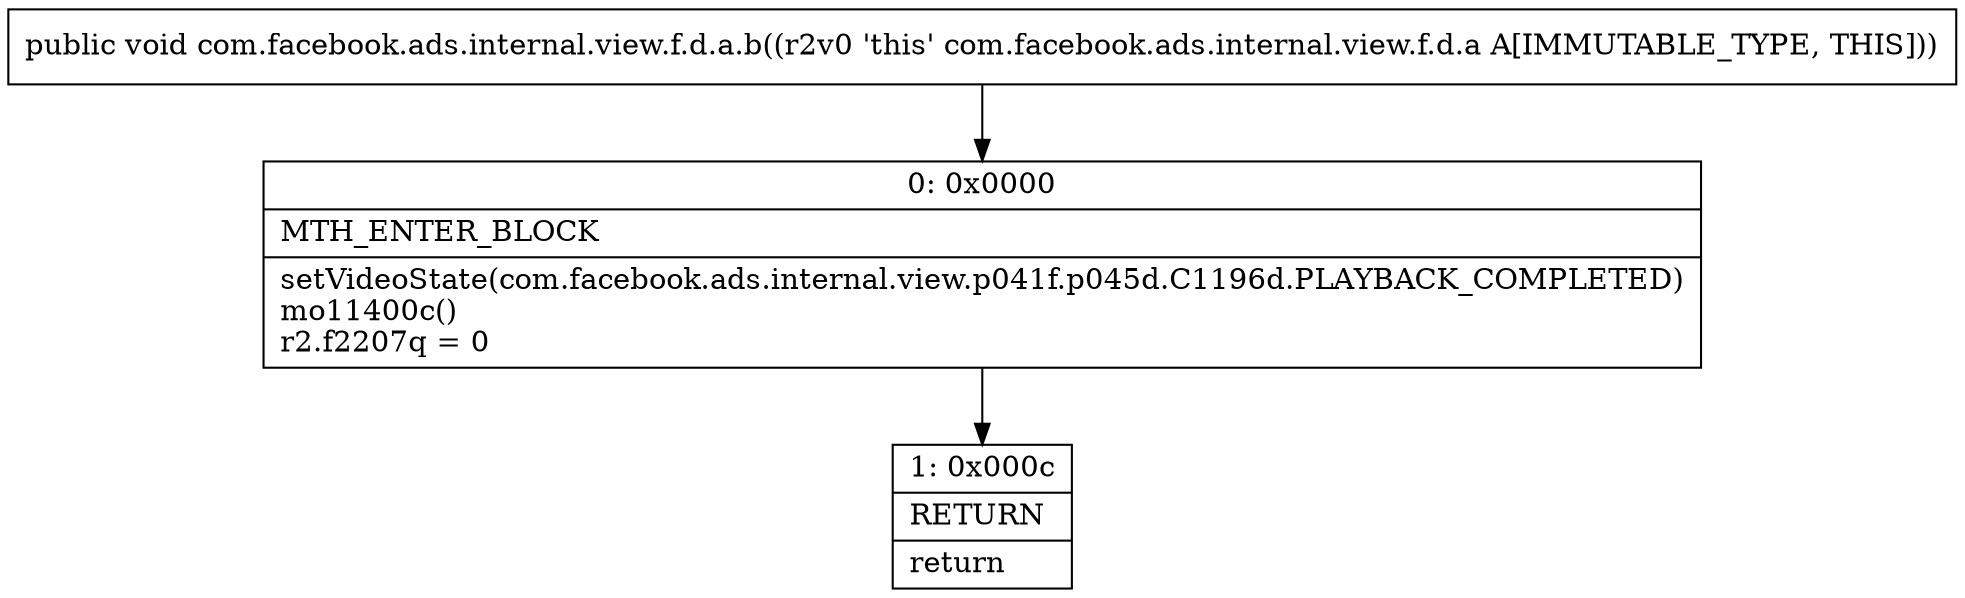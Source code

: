 digraph "CFG forcom.facebook.ads.internal.view.f.d.a.b()V" {
Node_0 [shape=record,label="{0\:\ 0x0000|MTH_ENTER_BLOCK\l|setVideoState(com.facebook.ads.internal.view.p041f.p045d.C1196d.PLAYBACK_COMPLETED)\lmo11400c()\lr2.f2207q = 0\l}"];
Node_1 [shape=record,label="{1\:\ 0x000c|RETURN\l|return\l}"];
MethodNode[shape=record,label="{public void com.facebook.ads.internal.view.f.d.a.b((r2v0 'this' com.facebook.ads.internal.view.f.d.a A[IMMUTABLE_TYPE, THIS])) }"];
MethodNode -> Node_0;
Node_0 -> Node_1;
}

